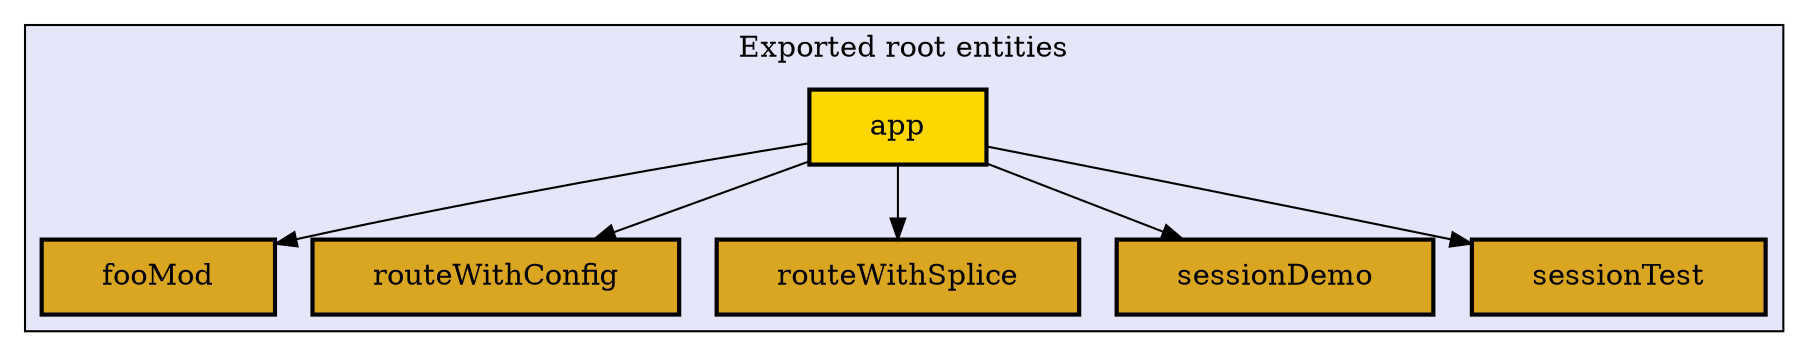 digraph "Levels within Blackbox.App" {
    node [margin="0.4,0.1"
         ,style=filled];
    subgraph cluster_0 {
        graph [label="Exported root entities"
              ,style=filled
              ,fillcolor=lavender];
        1 [label=app
          ,shape=box
          ,fillcolor=gold
          ,style="filled,bold"];
        2 [label=fooMod
          ,shape=box
          ,fillcolor=goldenrod
          ,style="filled,bold"];
        3 [label=routeWithConfig
          ,shape=box
          ,fillcolor=goldenrod
          ,style="filled,bold"];
        4 [label=routeWithSplice
          ,shape=box
          ,fillcolor=goldenrod
          ,style="filled,bold"];
        5 [label=sessionDemo
          ,shape=box
          ,fillcolor=goldenrod
          ,style="filled,bold"];
        6 [label=sessionTest
          ,shape=box
          ,fillcolor=goldenrod
          ,style="filled,bold"];
    }
    1 -> 2 [penwidth=1,color=black];
    1 -> 3 [penwidth=1,color=black];
    1 -> 4 [penwidth=1,color=black];
    1 -> 5 [penwidth=1,color=black];
    1 -> 6 [penwidth=1,color=black];
}
